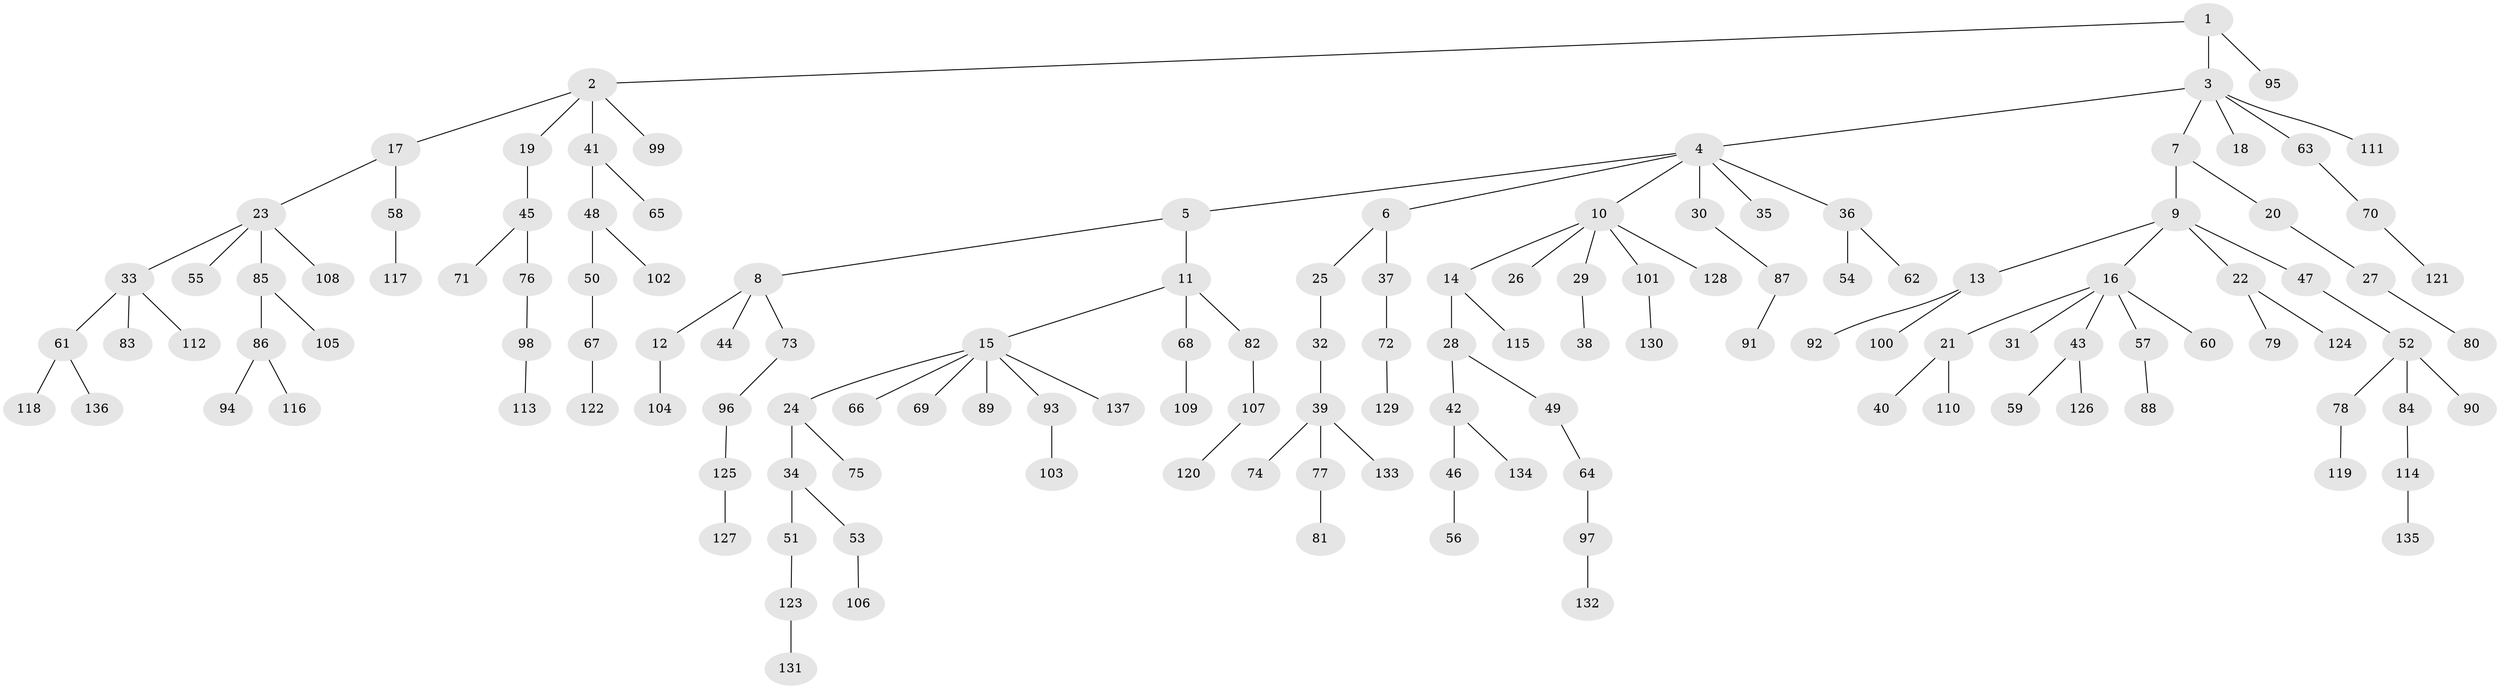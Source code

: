// Generated by graph-tools (version 1.1) at 2025/50/03/09/25 03:50:20]
// undirected, 137 vertices, 136 edges
graph export_dot {
graph [start="1"]
  node [color=gray90,style=filled];
  1;
  2;
  3;
  4;
  5;
  6;
  7;
  8;
  9;
  10;
  11;
  12;
  13;
  14;
  15;
  16;
  17;
  18;
  19;
  20;
  21;
  22;
  23;
  24;
  25;
  26;
  27;
  28;
  29;
  30;
  31;
  32;
  33;
  34;
  35;
  36;
  37;
  38;
  39;
  40;
  41;
  42;
  43;
  44;
  45;
  46;
  47;
  48;
  49;
  50;
  51;
  52;
  53;
  54;
  55;
  56;
  57;
  58;
  59;
  60;
  61;
  62;
  63;
  64;
  65;
  66;
  67;
  68;
  69;
  70;
  71;
  72;
  73;
  74;
  75;
  76;
  77;
  78;
  79;
  80;
  81;
  82;
  83;
  84;
  85;
  86;
  87;
  88;
  89;
  90;
  91;
  92;
  93;
  94;
  95;
  96;
  97;
  98;
  99;
  100;
  101;
  102;
  103;
  104;
  105;
  106;
  107;
  108;
  109;
  110;
  111;
  112;
  113;
  114;
  115;
  116;
  117;
  118;
  119;
  120;
  121;
  122;
  123;
  124;
  125;
  126;
  127;
  128;
  129;
  130;
  131;
  132;
  133;
  134;
  135;
  136;
  137;
  1 -- 2;
  1 -- 3;
  1 -- 95;
  2 -- 17;
  2 -- 19;
  2 -- 41;
  2 -- 99;
  3 -- 4;
  3 -- 7;
  3 -- 18;
  3 -- 63;
  3 -- 111;
  4 -- 5;
  4 -- 6;
  4 -- 10;
  4 -- 30;
  4 -- 35;
  4 -- 36;
  5 -- 8;
  5 -- 11;
  6 -- 25;
  6 -- 37;
  7 -- 9;
  7 -- 20;
  8 -- 12;
  8 -- 44;
  8 -- 73;
  9 -- 13;
  9 -- 16;
  9 -- 22;
  9 -- 47;
  10 -- 14;
  10 -- 26;
  10 -- 29;
  10 -- 101;
  10 -- 128;
  11 -- 15;
  11 -- 68;
  11 -- 82;
  12 -- 104;
  13 -- 92;
  13 -- 100;
  14 -- 28;
  14 -- 115;
  15 -- 24;
  15 -- 66;
  15 -- 69;
  15 -- 89;
  15 -- 93;
  15 -- 137;
  16 -- 21;
  16 -- 31;
  16 -- 43;
  16 -- 57;
  16 -- 60;
  17 -- 23;
  17 -- 58;
  19 -- 45;
  20 -- 27;
  21 -- 40;
  21 -- 110;
  22 -- 79;
  22 -- 124;
  23 -- 33;
  23 -- 55;
  23 -- 85;
  23 -- 108;
  24 -- 34;
  24 -- 75;
  25 -- 32;
  27 -- 80;
  28 -- 42;
  28 -- 49;
  29 -- 38;
  30 -- 87;
  32 -- 39;
  33 -- 61;
  33 -- 83;
  33 -- 112;
  34 -- 51;
  34 -- 53;
  36 -- 54;
  36 -- 62;
  37 -- 72;
  39 -- 74;
  39 -- 77;
  39 -- 133;
  41 -- 48;
  41 -- 65;
  42 -- 46;
  42 -- 134;
  43 -- 59;
  43 -- 126;
  45 -- 71;
  45 -- 76;
  46 -- 56;
  47 -- 52;
  48 -- 50;
  48 -- 102;
  49 -- 64;
  50 -- 67;
  51 -- 123;
  52 -- 78;
  52 -- 84;
  52 -- 90;
  53 -- 106;
  57 -- 88;
  58 -- 117;
  61 -- 118;
  61 -- 136;
  63 -- 70;
  64 -- 97;
  67 -- 122;
  68 -- 109;
  70 -- 121;
  72 -- 129;
  73 -- 96;
  76 -- 98;
  77 -- 81;
  78 -- 119;
  82 -- 107;
  84 -- 114;
  85 -- 86;
  85 -- 105;
  86 -- 94;
  86 -- 116;
  87 -- 91;
  93 -- 103;
  96 -- 125;
  97 -- 132;
  98 -- 113;
  101 -- 130;
  107 -- 120;
  114 -- 135;
  123 -- 131;
  125 -- 127;
}
